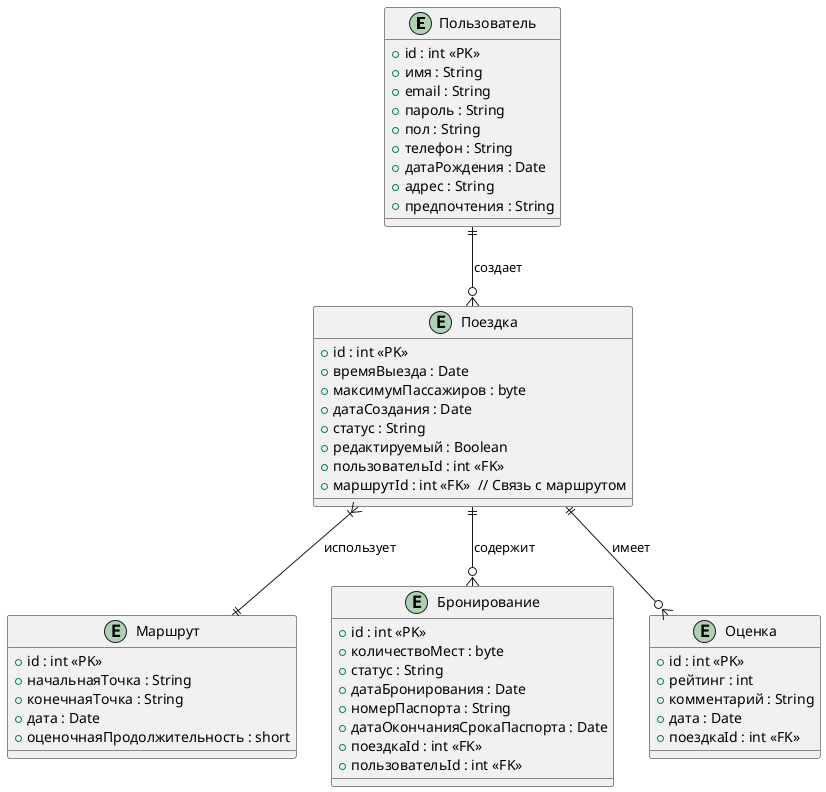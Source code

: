 @startuml
entity Пользователь {
    +id : int <<PK>>
    +имя : String
    +email : String
    +пароль : String
    +пол : String
    +телефон : String
    +датаРождения : Date
    +адрес : String
    +предпочтения : String
}

entity Поездка {
    +id : int <<PK>>
    +времяВыезда : Date
    +максимумПассажиров : byte
    +датаСоздания : Date
    +статус : String
    +редактируемый : Boolean
    +пользовательId : int <<FK>>
    +маршрутId : int <<FK>>  // Связь с маршрутом
}

entity Маршрут {
    +id : int <<PK>>
    +начальнаяТочка : String
    +конечнаяТочка : String
    +дата : Date
    +оценочнаяПродолжительность : short
}

entity Бронирование {
    +id : int <<PK>>
    +количествоМест : byte
    +статус : String
    +датаБронирования : Date
    +номерПаспорта : String
    +датаОкончанияСрокаПаспорта : Date
    +поездкаId : int <<FK>>
    +пользовательId : int <<FK>>
}

entity Оценка {
    +id : int <<PK>>
    +рейтинг : int
    +комментарий : String
    +дата : Date
    +поездкаId : int <<FK>>
}

Пользователь ||--o{ Поездка : создает
Поездка ||--o{ Бронирование : содержит
Поездка ||--o{ Оценка : имеет
Поездка }|--|| Маршрут : использует

@enduml

